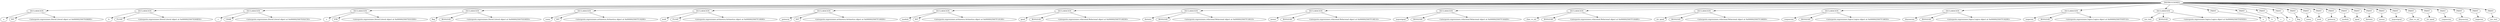 digraph {
	0 [label = "INSTRUCCIONES"];
	1 [label = "DECLARACION"];
	2 [label = "a"];
	3 [label = "INT"];
	4 [label = "<interprete.expresiones.literal.Literal object at 0x0000025007938690>"];
	5 [label = "DECLARACION"];
	6 [label = "b"];
	7 [label = "FLOAT"];
	8 [label = "<interprete.expresiones.literal.Literal object at 0x0000025007ED0B50>"];
	9 [label = "DECLARACION"];
	10 [label = "c"];
	11 [label = "CHAR"];
	12 [label = "<interprete.expresiones.literal.Literal object at 0x0000025007ED2C50>"];
	13 [label = "DECLARACION"];
	14 [label = "s"];
	15 [label = "STR"];
	16 [label = "<interprete.expresiones.literal.Literal object at 0x0000025007ED33D0>"];
	17 [label = "DECLARACION"];
	18 [label = "flag"];
	19 [label = "BOOLEAN"];
	20 [label = "<interprete.expresiones.literal.Literal object at 0x0000025007ED3850>"];
	21 [label = "DECLARACION"];
	22 [label = "suma"];
	23 [label = "INT"];
	24 [label = "<interprete.expresiones.aritmetica.Aritmetica object at 0x0000025007F19290>"];
	25 [label = "DECLARACION"];
	26 [label = "mult"];
	27 [label = "FLOAT"];
	28 [label = "<interprete.expresiones.aritmetica.Aritmetica object at 0x0000025007F19090>"];
	29 [label = "DECLARACION"];
	30 [label = "potencia"];
	31 [label = "INT"];
	32 [label = "<interprete.expresiones.aritmetica.Aritmetica object at 0x0000025007F190D0>"];
	33 [label = "DECLARACION"];
	34 [label = "modulo"];
	35 [label = "INT"];
	36 [label = "<interprete.expresiones.aritmetica.Aritmetica object at 0x0000025007F19190>"];
	37 [label = "DECLARACION"];
	38 [label = "igual"];
	39 [label = "BOOLEAN"];
	40 [label = "<interprete.expresiones.relacional.Relacional object at 0x0000025007F18ED0>"];
	41 [label = "DECLARACION"];
	42 [label = "distinto"];
	43 [label = "BOOLEAN"];
	44 [label = "<interprete.expresiones.relacional.Relacional object at 0x0000025007F19010>"];
	45 [label = "DECLARACION"];
	46 [label = "menor"];
	47 [label = "BOOLEAN"];
	48 [label = "<interprete.expresiones.relacional.Relacional object at 0x0000025007F18E10>"];
	49 [label = "DECLARACION"];
	50 [label = "mayorigual"];
	51 [label = "BOOLEAN"];
	52 [label = "<interprete.expresiones.relacional.Relacional object at 0x0000025007F18AD0>"];
	53 [label = "DECLARACION"];
	54 [label = "char_vs_int"];
	55 [label = "BOOLEAN"];
	56 [label = "<interprete.expresiones.relacional.Relacional object at 0x0000025007F18A90>"];
	57 [label = "DECLARACION"];
	58 [label = "str_igual"];
	59 [label = "BOOLEAN"];
	60 [label = "<interprete.expresiones.relacional.Relacional object at 0x0000025007F186D0>"];
	61 [label = "DECLARACION"];
	62 [label = "conjuncion"];
	63 [label = "BOOLEAN"];
	64 [label = "<interprete.expresiones.logica.Logica object at 0x0000025007F18650>"];
	65 [label = "DECLARACION"];
	66 [label = "disyuncion"];
	67 [label = "BOOLEAN"];
	68 [label = "<interprete.expresiones.logica.Logica object at 0x0000025007F18290>"];
	69 [label = "DECLARACION"];
	70 [label = "negacion"];
	71 [label = "BOOLEAN"];
	72 [label = "<interprete.expresiones.logica.Logica object at 0x0000025007F0FF10>"];
	73 [label = "DECLARACION"];
	74 [label = "xor_test"];
	75 [label = "BOOLEAN"];
	76 [label = "<interprete.expresiones.logica.Logica object at 0x0000025007F0F850>"];
	77 [label = "PRINT"];
	78 [label = "a"];
	79 [label = "PRINT"];
	80 [label = "b"];
	81 [label = "PRINT"];
	82 [label = "c"];
	83 [label = "PRINT"];
	84 [label = "s"];
	85 [label = "PRINT"];
	86 [label = "flag"];
	87 [label = "PRINT"];
	88 [label = "suma"];
	89 [label = "PRINT"];
	90 [label = "mult"];
	91 [label = "PRINT"];
	92 [label = "potencia"];
	93 [label = "PRINT"];
	94 [label = "modulo"];
	95 [label = "PRINT"];
	96 [label = "igual"];
	97 [label = "PRINT"];
	98 [label = "distinto"];
	99 [label = "PRINT"];
	100 [label = "menor"];
	101 [label = "PRINT"];
	102 [label = "mayorigual"];
	103 [label = "PRINT"];
	104 [label = "char_vs_int"];
	105 [label = "PRINT"];
	106 [label = "str_igual"];
	107 [label = "PRINT"];
	108 [label = "conjuncion"];
	109 [label = "PRINT"];
	110 [label = "disyuncion"];
	111 [label = "PRINT"];
	112 [label = "negacion"];
	113 [label = "PRINT"];
	114 [label = "xor_test"];
	0 -> 1;
	1 -> 2;
	1 -> 3;
	1 -> 4;
	0 -> 5;
	5 -> 6;
	5 -> 7;
	5 -> 8;
	0 -> 9;
	9 -> 10;
	9 -> 11;
	9 -> 12;
	0 -> 13;
	13 -> 14;
	13 -> 15;
	13 -> 16;
	0 -> 17;
	17 -> 18;
	17 -> 19;
	17 -> 20;
	0 -> 21;
	21 -> 22;
	21 -> 23;
	21 -> 24;
	0 -> 25;
	25 -> 26;
	25 -> 27;
	25 -> 28;
	0 -> 29;
	29 -> 30;
	29 -> 31;
	29 -> 32;
	0 -> 33;
	33 -> 34;
	33 -> 35;
	33 -> 36;
	0 -> 37;
	37 -> 38;
	37 -> 39;
	37 -> 40;
	0 -> 41;
	41 -> 42;
	41 -> 43;
	41 -> 44;
	0 -> 45;
	45 -> 46;
	45 -> 47;
	45 -> 48;
	0 -> 49;
	49 -> 50;
	49 -> 51;
	49 -> 52;
	0 -> 53;
	53 -> 54;
	53 -> 55;
	53 -> 56;
	0 -> 57;
	57 -> 58;
	57 -> 59;
	57 -> 60;
	0 -> 61;
	61 -> 62;
	61 -> 63;
	61 -> 64;
	0 -> 65;
	65 -> 66;
	65 -> 67;
	65 -> 68;
	0 -> 69;
	69 -> 70;
	69 -> 71;
	69 -> 72;
	0 -> 73;
	73 -> 74;
	73 -> 75;
	73 -> 76;
	0 -> 77;
	77 -> 78;
	0 -> 79;
	79 -> 80;
	0 -> 81;
	81 -> 82;
	0 -> 83;
	83 -> 84;
	0 -> 85;
	85 -> 86;
	0 -> 87;
	87 -> 88;
	0 -> 89;
	89 -> 90;
	0 -> 91;
	91 -> 92;
	0 -> 93;
	93 -> 94;
	0 -> 95;
	95 -> 96;
	0 -> 97;
	97 -> 98;
	0 -> 99;
	99 -> 100;
	0 -> 101;
	101 -> 102;
	0 -> 103;
	103 -> 104;
	0 -> 105;
	105 -> 106;
	0 -> 107;
	107 -> 108;
	0 -> 109;
	109 -> 110;
	0 -> 111;
	111 -> 112;
	0 -> 113;
	113 -> 114;
}
